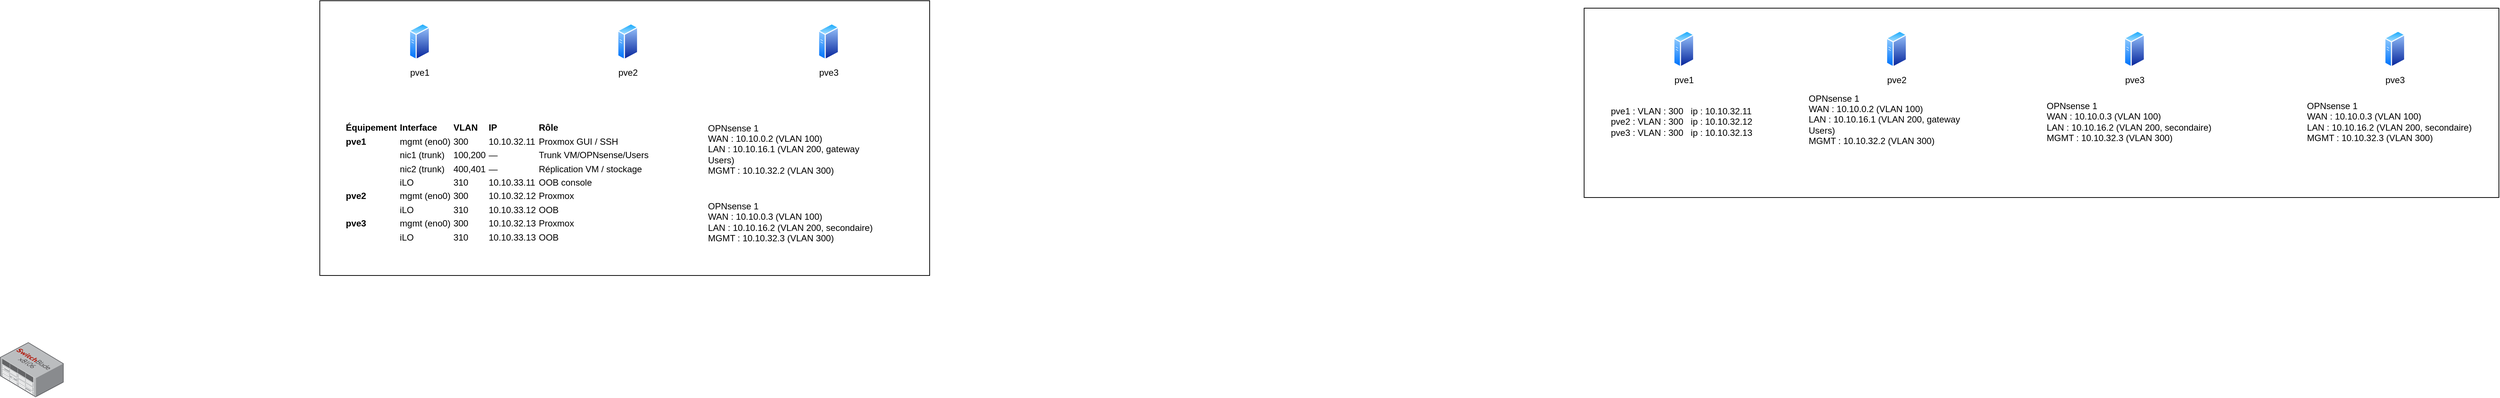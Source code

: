 <mxfile version="28.2.8">
  <diagram name="Page-1" id="qw3HEzxv-JdLIg8q5i_I">
    <mxGraphModel dx="802" dy="1601" grid="1" gridSize="10" guides="1" tooltips="1" connect="1" arrows="1" fold="1" page="1" pageScale="1" pageWidth="827" pageHeight="1169" math="0" shadow="0">
      <root>
        <mxCell id="0" />
        <mxCell id="1" parent="0" />
        <mxCell id="X6GxW74mEFsJ6_o9GuTO-2" value="" style="rounded=0;whiteSpace=wrap;html=1;" vertex="1" parent="1">
          <mxGeometry x="610" y="-230" width="820" height="370" as="geometry" />
        </mxCell>
        <mxCell id="gda7CDKdBggoays2mfxM-1" value="pve1" style="image;aspect=fixed;perimeter=ellipsePerimeter;html=1;align=center;shadow=0;dashed=0;spacingTop=3;image=img/lib/active_directory/generic_server.svg;" parent="1" vertex="1">
          <mxGeometry x="730" y="-200" width="28.0" height="50" as="geometry" />
        </mxCell>
        <mxCell id="gda7CDKdBggoays2mfxM-2" value="pve2" style="image;aspect=fixed;perimeter=ellipsePerimeter;html=1;align=center;shadow=0;dashed=0;spacingTop=3;image=img/lib/active_directory/generic_server.svg;" parent="1" vertex="1">
          <mxGeometry x="1010" y="-200" width="28.0" height="50" as="geometry" />
        </mxCell>
        <mxCell id="gda7CDKdBggoays2mfxM-3" value="pve3" style="image;aspect=fixed;perimeter=ellipsePerimeter;html=1;align=center;shadow=0;dashed=0;spacingTop=3;image=img/lib/active_directory/generic_server.svg;" parent="1" vertex="1">
          <mxGeometry x="1280" y="-200" width="28.0" height="50" as="geometry" />
        </mxCell>
        <mxCell id="X6GxW74mEFsJ6_o9GuTO-9" value="&lt;div&gt;&lt;span style=&quot;background-color: transparent; color: light-dark(rgb(0, 0, 0), rgb(255, 255, 255));&quot;&gt;OPNsense 1&lt;/span&gt;&lt;/div&gt;&lt;span style=&quot;background-color: transparent; color: light-dark(rgb(0, 0, 0), rgb(255, 255, 255));&quot;&gt;WAN : 10.10.0.2 (VLAN 100)&lt;br&gt;&lt;/span&gt;&lt;span style=&quot;background-color: transparent; color: light-dark(rgb(0, 0, 0), rgb(255, 255, 255));&quot;&gt;LAN : 10.10.16.1 (VLAN 200, gateway Users)&lt;/span&gt;&lt;span style=&quot;background-color: transparent; color: light-dark(rgb(0, 0, 0), rgb(255, 255, 255));&quot;&gt;&lt;br&gt;&lt;/span&gt;&lt;span style=&quot;background-color: transparent; color: light-dark(rgb(0, 0, 0), rgb(255, 255, 255));&quot;&gt;MGMT : 10.10.32.2 (VLAN 300)&lt;/span&gt;" style="text;html=1;whiteSpace=wrap;strokeColor=none;fillColor=none;align=left;verticalAlign=middle;rounded=0;" vertex="1" parent="1">
          <mxGeometry x="1130" y="-70" width="240" height="80" as="geometry" />
        </mxCell>
        <mxCell id="X6GxW74mEFsJ6_o9GuTO-10" value="&lt;div style=&quot;&quot;&gt;&lt;span style=&quot;background-color: transparent; color: light-dark(rgb(0, 0, 0), rgb(255, 255, 255));&quot;&gt;OPNsense 1&lt;/span&gt;&lt;/div&gt;&lt;span style=&quot;color: light-dark(rgb(0, 0, 0), rgb(255, 255, 255)); background-color: transparent;&quot;&gt;WAN : 10.10.0.3 (VLAN 100)&lt;br&gt;&lt;/span&gt;&lt;span style=&quot;color: light-dark(rgb(0, 0, 0), rgb(255, 255, 255)); background-color: transparent;&quot;&gt;LAN : 10.10.16.2 (VLAN 200, secondaire)&lt;/span&gt;&lt;span style=&quot;color: light-dark(rgb(0, 0, 0), rgb(255, 255, 255)); background-color: transparent;&quot;&gt;&lt;br&gt;&lt;/span&gt;&lt;span style=&quot;color: light-dark(rgb(0, 0, 0), rgb(255, 255, 255)); background-color: transparent;&quot;&gt;MGMT : 10.10.32.3 (VLAN 300)&lt;/span&gt;" style="text;html=1;whiteSpace=wrap;strokeColor=none;fillColor=none;align=left;verticalAlign=middle;rounded=0;" vertex="1" parent="1">
          <mxGeometry x="1130" y="30" width="240" height="75" as="geometry" />
        </mxCell>
        <mxCell id="X6GxW74mEFsJ6_o9GuTO-11" value="" style="rounded=0;whiteSpace=wrap;html=1;" vertex="1" parent="1">
          <mxGeometry x="2310" y="-220" width="1230" height="255" as="geometry" />
        </mxCell>
        <mxCell id="X6GxW74mEFsJ6_o9GuTO-12" value="pve1" style="image;aspect=fixed;perimeter=ellipsePerimeter;html=1;align=center;shadow=0;dashed=0;spacingTop=3;image=img/lib/active_directory/generic_server.svg;" vertex="1" parent="1">
          <mxGeometry x="2430" y="-190" width="28.0" height="50" as="geometry" />
        </mxCell>
        <mxCell id="X6GxW74mEFsJ6_o9GuTO-13" value="pve2" style="image;aspect=fixed;perimeter=ellipsePerimeter;html=1;align=center;shadow=0;dashed=0;spacingTop=3;image=img/lib/active_directory/generic_server.svg;" vertex="1" parent="1">
          <mxGeometry x="2716" y="-190" width="28.0" height="50" as="geometry" />
        </mxCell>
        <mxCell id="X6GxW74mEFsJ6_o9GuTO-14" value="pve3" style="image;aspect=fixed;perimeter=ellipsePerimeter;html=1;align=center;shadow=0;dashed=0;spacingTop=3;image=img/lib/active_directory/generic_server.svg;" vertex="1" parent="1">
          <mxGeometry x="3386" y="-190" width="28.0" height="50" as="geometry" />
        </mxCell>
        <mxCell id="X6GxW74mEFsJ6_o9GuTO-15" value="pve1 : VLAN : 300&amp;nbsp; &amp;nbsp;ip : 10.10.32.11&lt;div&gt;pve2 : VLAN : 300&amp;nbsp; &amp;nbsp;ip : 10.10.32.12&lt;/div&gt;&lt;div&gt;pve3 : VLAN : 300&amp;nbsp; &amp;nbsp;ip : 10.10.32.13&lt;div&gt;&lt;br&gt;&lt;/div&gt;&lt;/div&gt;" style="text;html=1;whiteSpace=wrap;strokeColor=none;fillColor=none;align=left;verticalAlign=middle;rounded=0;" vertex="1" parent="1">
          <mxGeometry x="2343.8" y="-90" width="216" height="60" as="geometry" />
        </mxCell>
        <mxCell id="X6GxW74mEFsJ6_o9GuTO-16" value="&lt;div&gt;&lt;span style=&quot;background-color: transparent; color: light-dark(rgb(0, 0, 0), rgb(255, 255, 255));&quot;&gt;OPNsense 1&lt;/span&gt;&lt;/div&gt;&lt;span style=&quot;background-color: transparent; color: light-dark(rgb(0, 0, 0), rgb(255, 255, 255));&quot;&gt;WAN : 10.10.0.2 (VLAN 100)&lt;br&gt;&lt;/span&gt;&lt;span style=&quot;background-color: transparent; color: light-dark(rgb(0, 0, 0), rgb(255, 255, 255));&quot;&gt;LAN : 10.10.16.1 (VLAN 200, gateway Users)&lt;/span&gt;&lt;span style=&quot;background-color: transparent; color: light-dark(rgb(0, 0, 0), rgb(255, 255, 255));&quot;&gt;&lt;br&gt;&lt;/span&gt;&lt;span style=&quot;background-color: transparent; color: light-dark(rgb(0, 0, 0), rgb(255, 255, 255));&quot;&gt;MGMT : 10.10.32.2 (VLAN 300)&lt;/span&gt;" style="text;html=1;whiteSpace=wrap;strokeColor=none;fillColor=none;align=left;verticalAlign=middle;rounded=0;" vertex="1" parent="1">
          <mxGeometry x="2610" y="-110" width="240" height="80" as="geometry" />
        </mxCell>
        <mxCell id="X6GxW74mEFsJ6_o9GuTO-17" value="&lt;div style=&quot;&quot;&gt;&lt;span style=&quot;background-color: transparent; color: light-dark(rgb(0, 0, 0), rgb(255, 255, 255));&quot;&gt;OPNsense 1&lt;/span&gt;&lt;/div&gt;&lt;span style=&quot;color: light-dark(rgb(0, 0, 0), rgb(255, 255, 255)); background-color: transparent;&quot;&gt;WAN : 10.10.0.3 (VLAN 100)&lt;br&gt;&lt;/span&gt;&lt;span style=&quot;color: light-dark(rgb(0, 0, 0), rgb(255, 255, 255)); background-color: transparent;&quot;&gt;LAN : 10.10.16.2 (VLAN 200, secondaire)&lt;/span&gt;&lt;span style=&quot;color: light-dark(rgb(0, 0, 0), rgb(255, 255, 255)); background-color: transparent;&quot;&gt;&lt;br&gt;&lt;/span&gt;&lt;span style=&quot;color: light-dark(rgb(0, 0, 0), rgb(255, 255, 255)); background-color: transparent;&quot;&gt;MGMT : 10.10.32.3 (VLAN 300)&lt;/span&gt;" style="text;html=1;whiteSpace=wrap;strokeColor=none;fillColor=none;align=left;verticalAlign=middle;rounded=0;" vertex="1" parent="1">
          <mxGeometry x="3280" y="-105" width="240" height="75" as="geometry" />
        </mxCell>
        <mxCell id="X6GxW74mEFsJ6_o9GuTO-18" value="pve3" style="image;aspect=fixed;perimeter=ellipsePerimeter;html=1;align=center;shadow=0;dashed=0;spacingTop=3;image=img/lib/active_directory/generic_server.svg;" vertex="1" parent="1">
          <mxGeometry x="3036" y="-190" width="28.0" height="50" as="geometry" />
        </mxCell>
        <mxCell id="X6GxW74mEFsJ6_o9GuTO-19" value="&lt;div style=&quot;&quot;&gt;&lt;span style=&quot;background-color: transparent; color: light-dark(rgb(0, 0, 0), rgb(255, 255, 255));&quot;&gt;OPNsense 1&lt;/span&gt;&lt;/div&gt;&lt;span style=&quot;color: light-dark(rgb(0, 0, 0), rgb(255, 255, 255)); background-color: transparent;&quot;&gt;WAN : 10.10.0.3 (VLAN 100)&lt;br&gt;&lt;/span&gt;&lt;span style=&quot;color: light-dark(rgb(0, 0, 0), rgb(255, 255, 255)); background-color: transparent;&quot;&gt;LAN : 10.10.16.2 (VLAN 200, secondaire)&lt;/span&gt;&lt;span style=&quot;color: light-dark(rgb(0, 0, 0), rgb(255, 255, 255)); background-color: transparent;&quot;&gt;&lt;br&gt;&lt;/span&gt;&lt;span style=&quot;color: light-dark(rgb(0, 0, 0), rgb(255, 255, 255)); background-color: transparent;&quot;&gt;MGMT : 10.10.32.3 (VLAN 300)&lt;/span&gt;" style="text;html=1;whiteSpace=wrap;strokeColor=none;fillColor=none;align=left;verticalAlign=middle;rounded=0;" vertex="1" parent="1">
          <mxGeometry x="2930" y="-105" width="240" height="75" as="geometry" />
        </mxCell>
        <mxCell id="X6GxW74mEFsJ6_o9GuTO-22" value="" style="image;points=[];aspect=fixed;html=1;align=center;shadow=0;dashed=0;image=img/lib/allied_telesis/switch/Modular_Switch_SBx8106.svg;" vertex="1" parent="1">
          <mxGeometry x="180" y="230" width="85.8" height="73.8" as="geometry" />
        </mxCell>
        <mxCell id="X6GxW74mEFsJ6_o9GuTO-24" value="&lt;br&gt;&lt;table&gt;&lt;thead&gt;&lt;tr&gt;&lt;th&gt;Équipement&lt;/th&gt;&lt;th&gt;Interface&lt;/th&gt;&lt;th&gt;VLAN&lt;/th&gt;&lt;th&gt;IP&lt;/th&gt;&lt;th&gt;Rôle&lt;/th&gt;&lt;/tr&gt;&lt;/thead&gt;&lt;tbody&gt;&lt;tr&gt;&lt;td&gt;&lt;strong&gt;pve1&lt;/strong&gt;&lt;/td&gt;&lt;td&gt;mgmt (eno0)&lt;/td&gt;&lt;td&gt;300&lt;/td&gt;&lt;td&gt;10.10.32.11&lt;/td&gt;&lt;td&gt;Proxmox GUI / SSH&lt;/td&gt;&lt;/tr&gt;&lt;tr&gt;&lt;td&gt;&lt;/td&gt;&lt;td&gt;nic1 (trunk)&lt;/td&gt;&lt;td&gt;100,200&lt;/td&gt;&lt;td&gt;—&lt;/td&gt;&lt;td&gt;Trunk VM/OPNsense/Users&lt;/td&gt;&lt;/tr&gt;&lt;tr&gt;&lt;td&gt;&lt;/td&gt;&lt;td&gt;nic2 (trunk)&lt;/td&gt;&lt;td&gt;400,401&lt;/td&gt;&lt;td&gt;—&lt;/td&gt;&lt;td&gt;Réplication VM / stockage&lt;/td&gt;&lt;/tr&gt;&lt;tr&gt;&lt;td&gt;&lt;/td&gt;&lt;td&gt;iLO&lt;/td&gt;&lt;td&gt;310&lt;/td&gt;&lt;td&gt;10.10.33.11&lt;/td&gt;&lt;td&gt;OOB console&lt;/td&gt;&lt;/tr&gt;&lt;tr&gt;&lt;td&gt;&lt;strong&gt;pve2&lt;/strong&gt;&lt;/td&gt;&lt;td&gt;mgmt (eno0)&lt;/td&gt;&lt;td&gt;300&lt;/td&gt;&lt;td&gt;10.10.32.12&lt;/td&gt;&lt;td&gt;Proxmox&lt;/td&gt;&lt;/tr&gt;&lt;tr&gt;&lt;td&gt;&lt;/td&gt;&lt;td&gt;iLO&lt;/td&gt;&lt;td&gt;310&lt;/td&gt;&lt;td&gt;10.10.33.12&lt;/td&gt;&lt;td&gt;OOB&lt;/td&gt;&lt;/tr&gt;&lt;tr&gt;&lt;td&gt;&lt;strong&gt;pve3&lt;/strong&gt;&lt;/td&gt;&lt;td&gt;mgmt (eno0)&lt;/td&gt;&lt;td&gt;300&lt;/td&gt;&lt;td&gt;10.10.32.13&lt;/td&gt;&lt;td&gt;Proxmox&lt;/td&gt;&lt;/tr&gt;&lt;tr&gt;&lt;td&gt;&lt;/td&gt;&lt;td&gt;iLO&lt;/td&gt;&lt;td&gt;310&lt;/td&gt;&lt;td&gt;10.10.33.13&lt;/td&gt;&lt;td&gt;OOB&amp;nbsp; &amp;nbsp;&amp;nbsp;&lt;br&gt;&lt;/td&gt;&lt;/tr&gt;&lt;/tbody&gt;&lt;/table&gt;" style="text;whiteSpace=wrap;html=1;" vertex="1" parent="1">
          <mxGeometry x="640" y="-90" width="430" height="190" as="geometry" />
        </mxCell>
      </root>
    </mxGraphModel>
  </diagram>
</mxfile>
